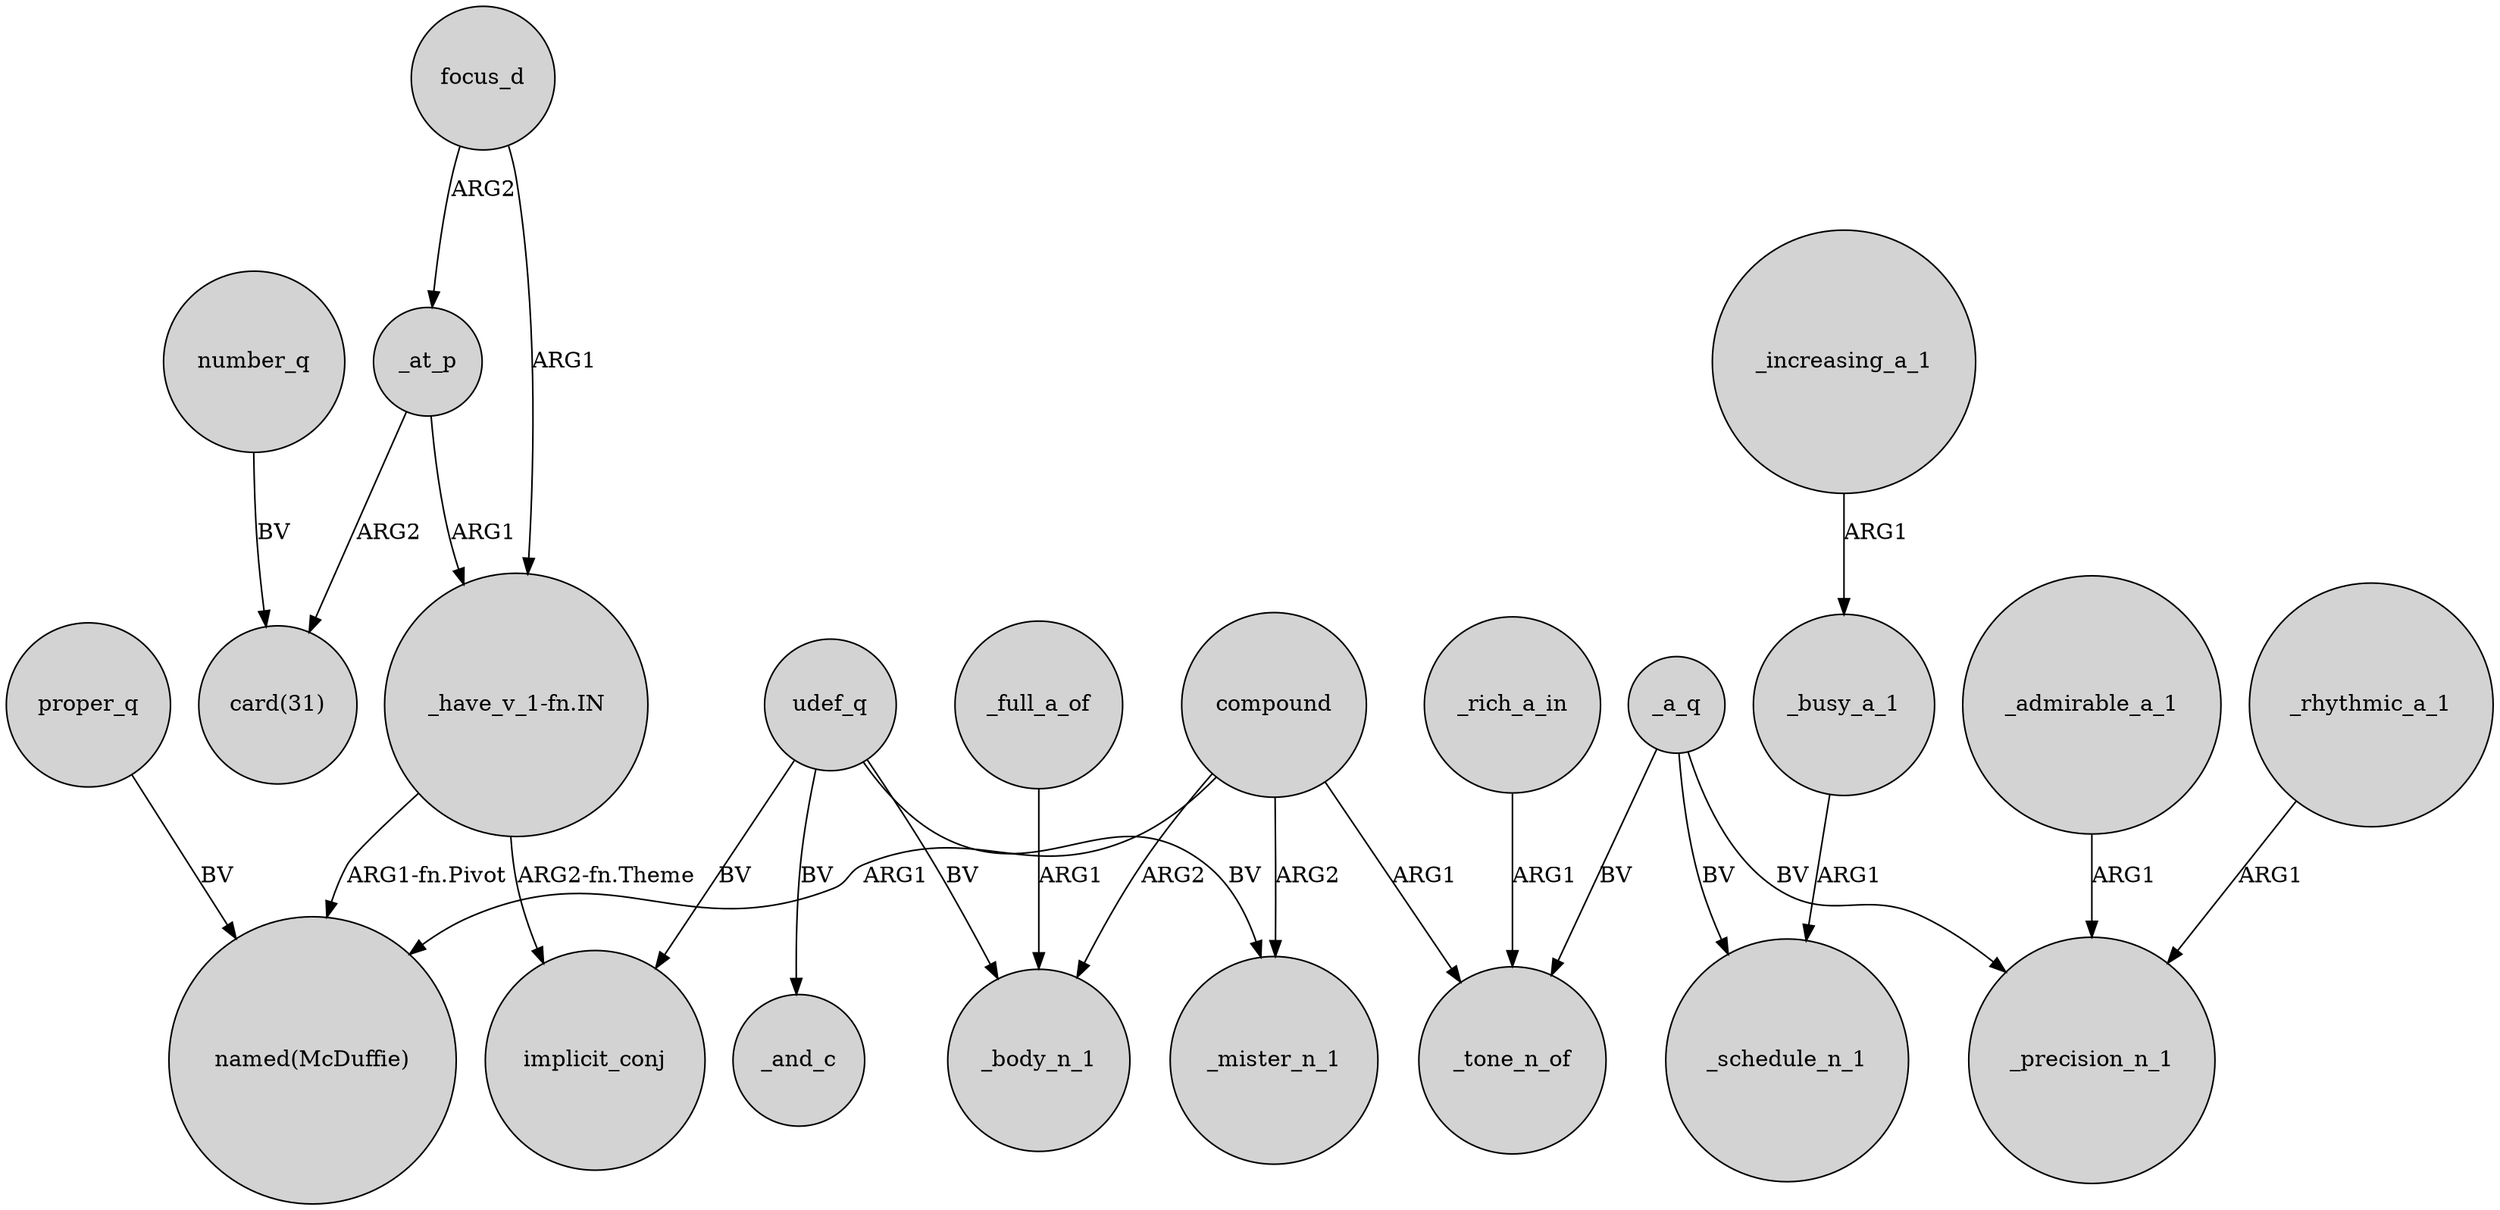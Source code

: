 digraph {
	node [shape=circle style=filled]
	focus_d -> "_have_v_1-fn.IN" [label=ARG1]
	compound -> "named(McDuffie)" [label=ARG1]
	_full_a_of -> _body_n_1 [label=ARG1]
	_at_p -> "_have_v_1-fn.IN" [label=ARG1]
	proper_q -> "named(McDuffie)" [label=BV]
	_a_q -> _tone_n_of [label=BV]
	compound -> _mister_n_1 [label=ARG2]
	compound -> _tone_n_of [label=ARG1]
	compound -> _body_n_1 [label=ARG2]
	udef_q -> _mister_n_1 [label=BV]
	"_have_v_1-fn.IN" -> implicit_conj [label="ARG2-fn.Theme"]
	focus_d -> _at_p [label=ARG2]
	_rich_a_in -> _tone_n_of [label=ARG1]
	udef_q -> implicit_conj [label=BV]
	_busy_a_1 -> _schedule_n_1 [label=ARG1]
	"_have_v_1-fn.IN" -> "named(McDuffie)" [label="ARG1-fn.Pivot"]
	_a_q -> _schedule_n_1 [label=BV]
	_increasing_a_1 -> _busy_a_1 [label=ARG1]
	_at_p -> "card(31)" [label=ARG2]
	number_q -> "card(31)" [label=BV]
	udef_q -> _body_n_1 [label=BV]
	_admirable_a_1 -> _precision_n_1 [label=ARG1]
	udef_q -> _and_c [label=BV]
	_rhythmic_a_1 -> _precision_n_1 [label=ARG1]
	_a_q -> _precision_n_1 [label=BV]
}
